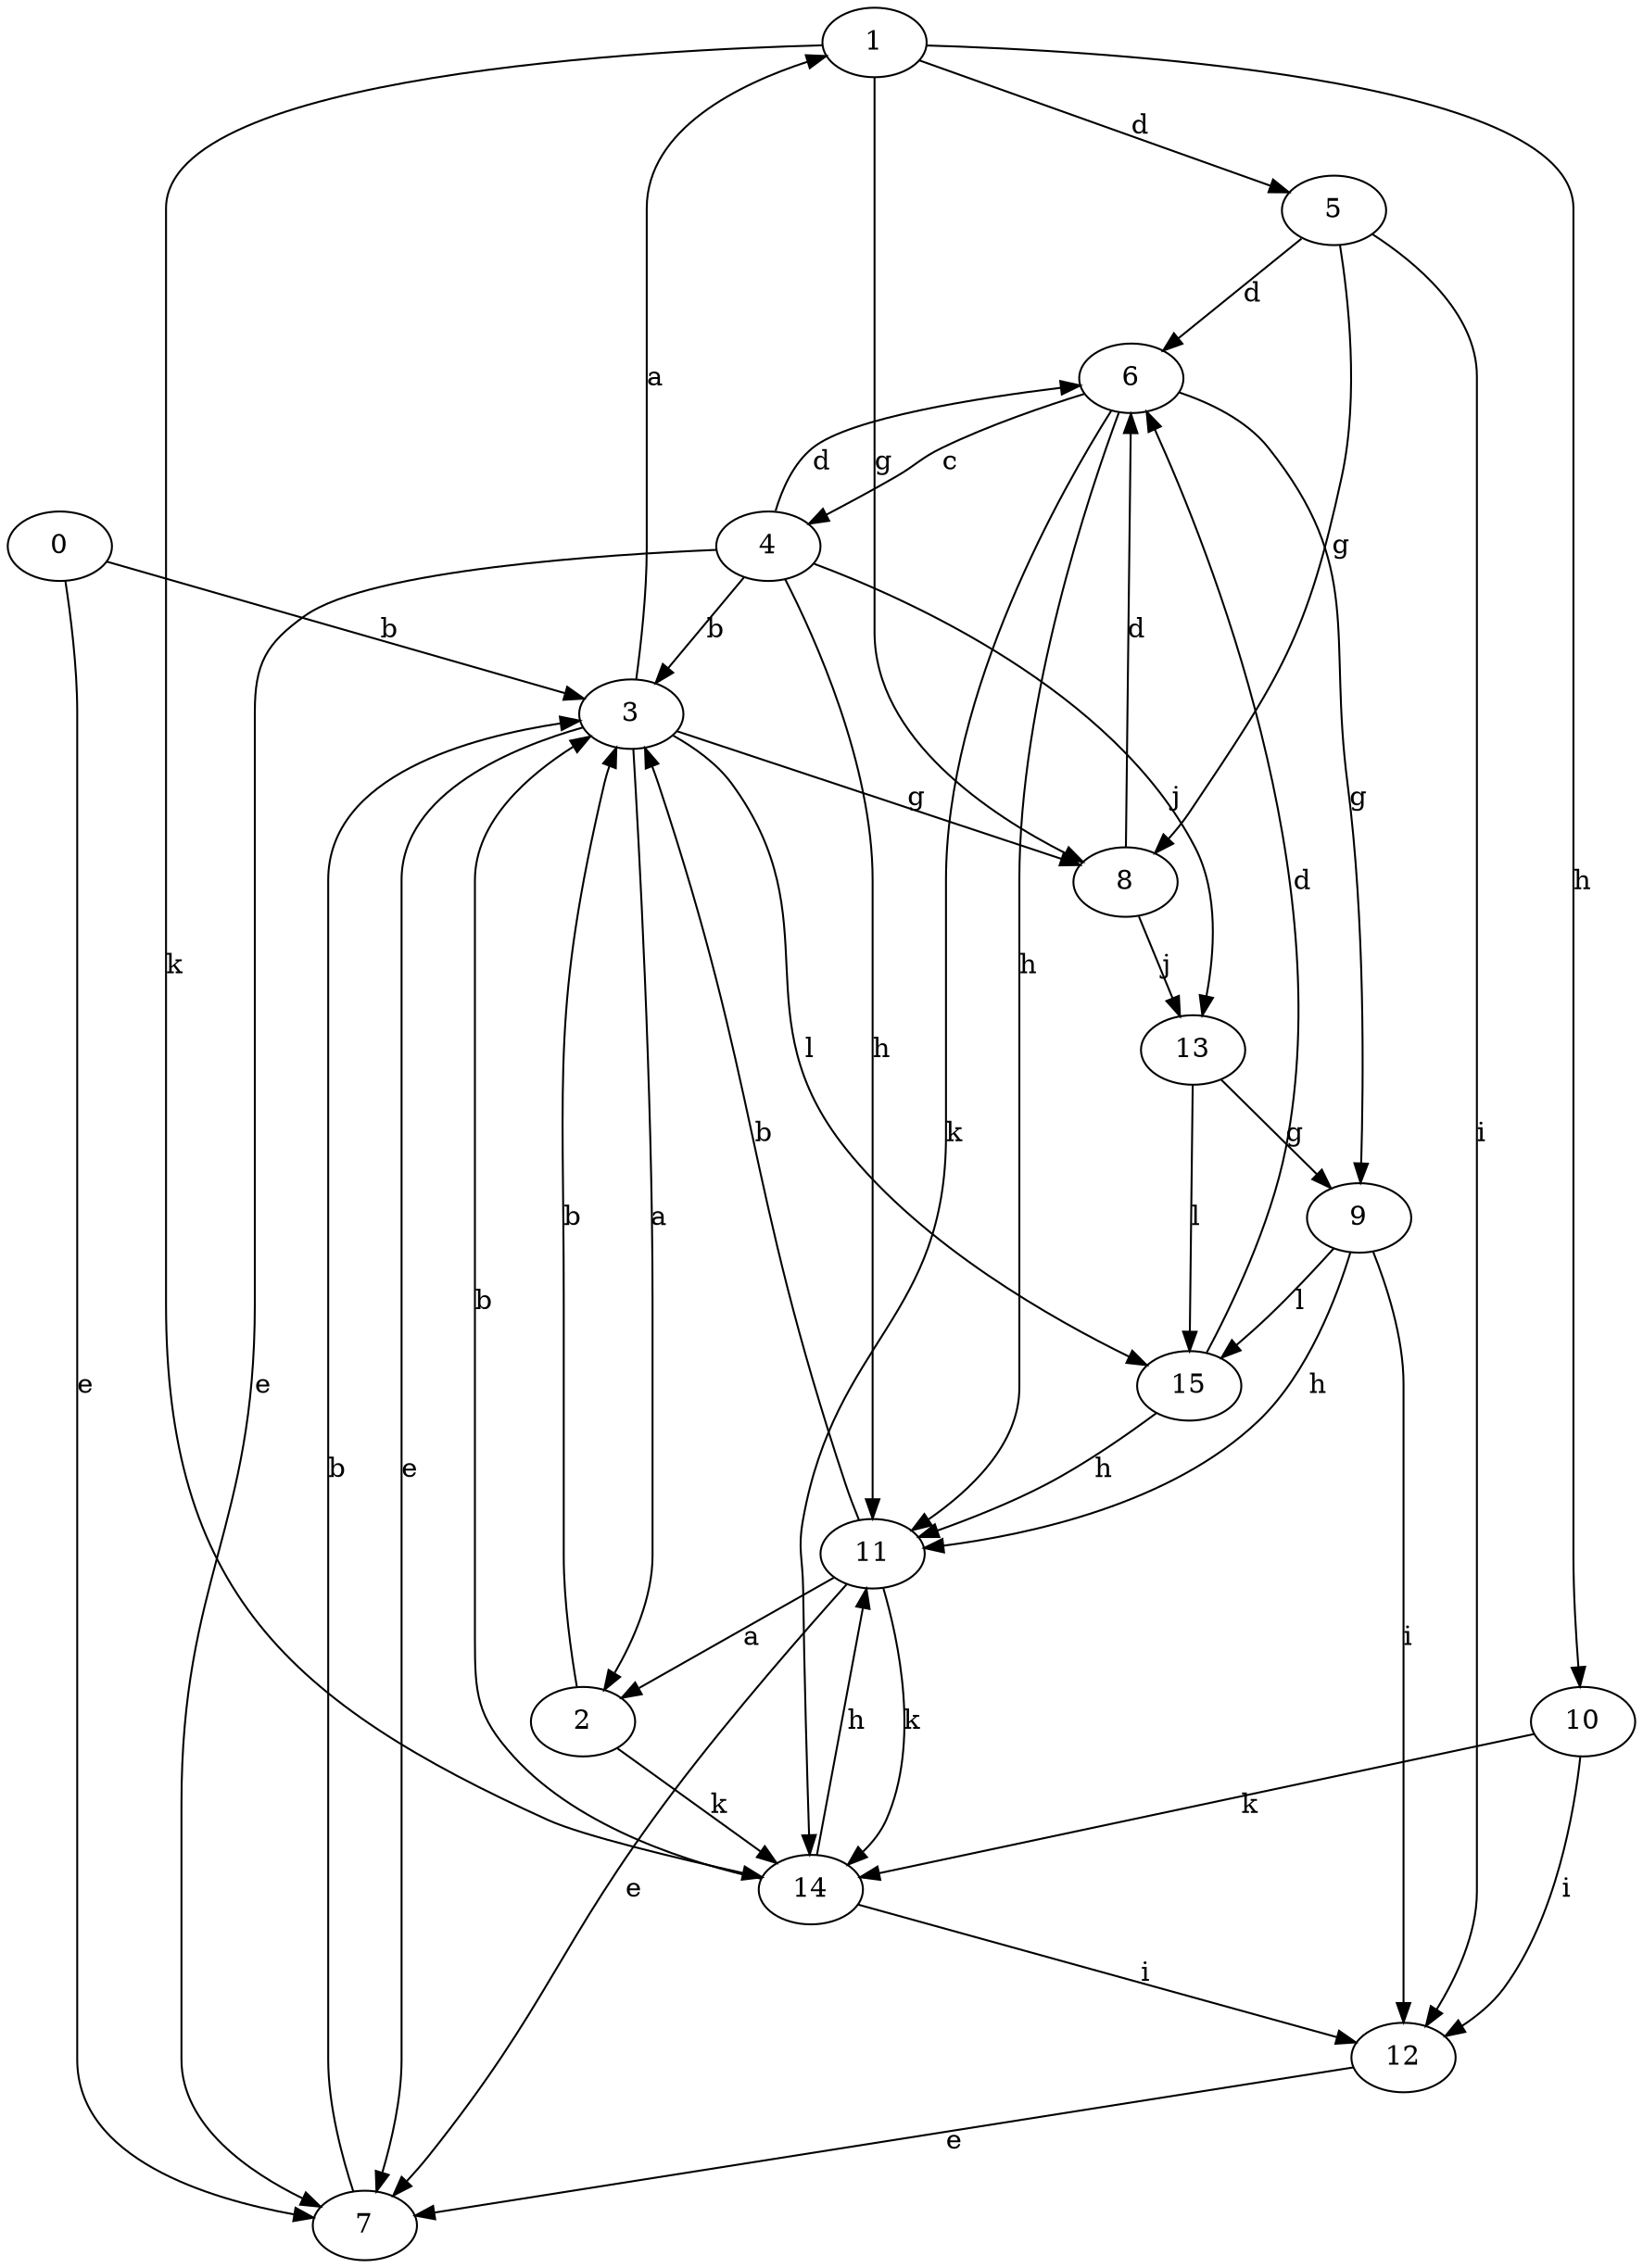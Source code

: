 strict digraph  {
1;
2;
3;
0;
4;
5;
6;
7;
8;
9;
10;
11;
12;
13;
14;
15;
1 -> 5  [label=d];
1 -> 8  [label=g];
1 -> 10  [label=h];
1 -> 14  [label=k];
2 -> 3  [label=b];
2 -> 14  [label=k];
3 -> 1  [label=a];
3 -> 2  [label=a];
3 -> 7  [label=e];
3 -> 8  [label=g];
3 -> 15  [label=l];
0 -> 3  [label=b];
0 -> 7  [label=e];
4 -> 3  [label=b];
4 -> 6  [label=d];
4 -> 7  [label=e];
4 -> 11  [label=h];
4 -> 13  [label=j];
5 -> 6  [label=d];
5 -> 8  [label=g];
5 -> 12  [label=i];
6 -> 4  [label=c];
6 -> 9  [label=g];
6 -> 11  [label=h];
6 -> 14  [label=k];
7 -> 3  [label=b];
8 -> 6  [label=d];
8 -> 13  [label=j];
9 -> 11  [label=h];
9 -> 12  [label=i];
9 -> 15  [label=l];
10 -> 12  [label=i];
10 -> 14  [label=k];
11 -> 2  [label=a];
11 -> 3  [label=b];
11 -> 7  [label=e];
11 -> 14  [label=k];
12 -> 7  [label=e];
13 -> 9  [label=g];
13 -> 15  [label=l];
14 -> 3  [label=b];
14 -> 11  [label=h];
14 -> 12  [label=i];
15 -> 6  [label=d];
15 -> 11  [label=h];
}
